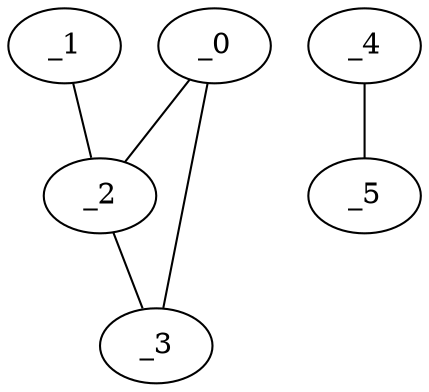 graph EP1_0101 {
	_0	 [x="1.85918",
		y="2.71159"];
	_2	 [x="0.214632",
		y="0.858269"];
	_0 -- _2;
	_3	 [x="0.339668",
		y="2.4683"];
	_0 -- _3;
	_1	 [x="2.04955",
		y="1.4338"];
	_1 -- _2;
	_2 -- _3;
	_4	 [x="0.2111",
		y="1.59444"];
	_5	 [x="2.63201",
		y="1.65019"];
	_4 -- _5;
}
